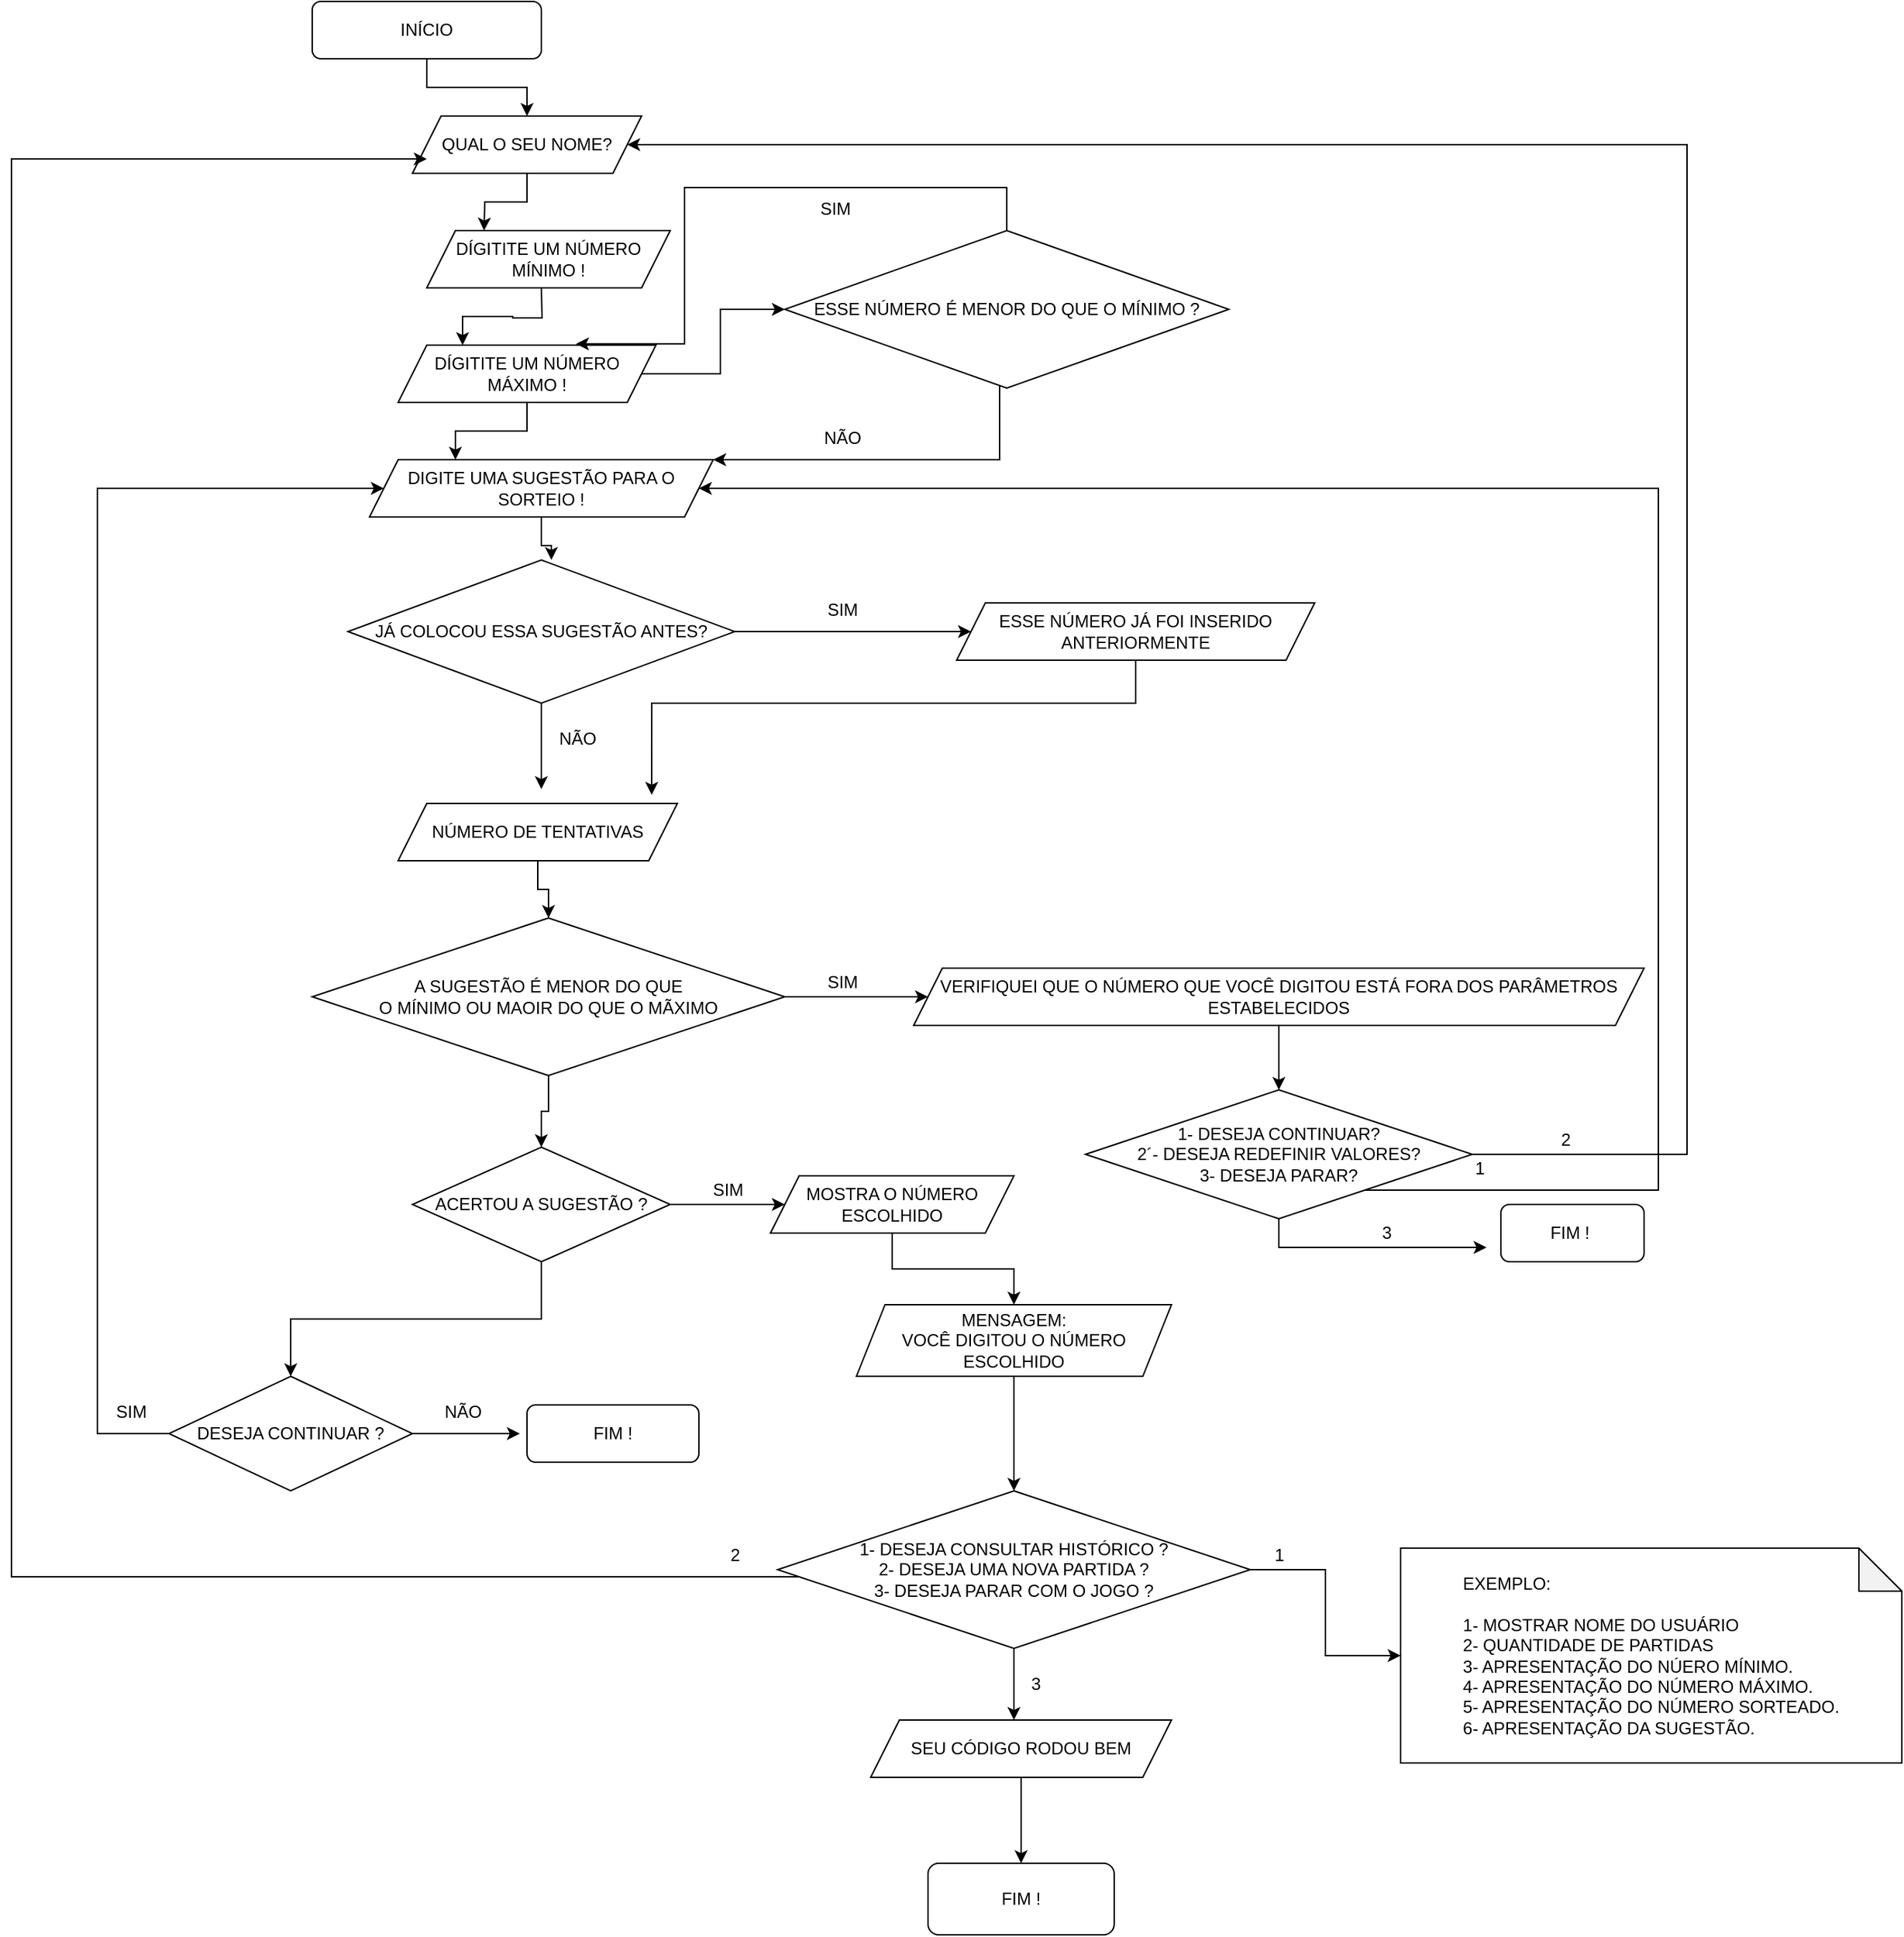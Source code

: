 <mxfile version="21.6.9" type="device">
  <diagram name="Página-1" id="cUBIWBzohNY9VUsG8JmL">
    <mxGraphModel dx="3354" dy="1123" grid="1" gridSize="10" guides="1" tooltips="1" connect="1" arrows="1" fold="1" page="0" pageScale="1" pageWidth="827" pageHeight="1169" math="0" shadow="0">
      <root>
        <mxCell id="0" />
        <mxCell id="1" parent="0" />
        <mxCell id="OSPAsANx50Icq4YQqGul-46" style="edgeStyle=orthogonalEdgeStyle;rounded=0;orthogonalLoop=1;jettySize=auto;html=1;entryX=0.5;entryY=0;entryDx=0;entryDy=0;" parent="1" source="OSPAsANx50Icq4YQqGul-30" target="OSPAsANx50Icq4YQqGul-32" edge="1">
          <mxGeometry relative="1" as="geometry" />
        </mxCell>
        <mxCell id="OSPAsANx50Icq4YQqGul-30" value="INÍCIO" style="rounded=1;whiteSpace=wrap;html=1;" parent="1" vertex="1">
          <mxGeometry x="-1680" y="-320" width="160" height="40" as="geometry" />
        </mxCell>
        <mxCell id="OSPAsANx50Icq4YQqGul-41" style="edgeStyle=orthogonalEdgeStyle;rounded=0;orthogonalLoop=1;jettySize=auto;html=1;entryX=0.25;entryY=0;entryDx=0;entryDy=0;" parent="1" source="OSPAsANx50Icq4YQqGul-32" edge="1">
          <mxGeometry relative="1" as="geometry">
            <mxPoint x="-1560" y="-160" as="targetPoint" />
          </mxGeometry>
        </mxCell>
        <mxCell id="OSPAsANx50Icq4YQqGul-32" value="QUAL O SEU NOME?" style="shape=parallelogram;perimeter=parallelogramPerimeter;whiteSpace=wrap;html=1;fixedSize=1;" parent="1" vertex="1">
          <mxGeometry x="-1610" y="-240" width="160" height="40" as="geometry" />
        </mxCell>
        <mxCell id="OSPAsANx50Icq4YQqGul-44" style="edgeStyle=orthogonalEdgeStyle;rounded=0;orthogonalLoop=1;jettySize=auto;html=1;entryX=0.25;entryY=0;entryDx=0;entryDy=0;" parent="1" source="OSPAsANx50Icq4YQqGul-36" target="OSPAsANx50Icq4YQqGul-39" edge="1">
          <mxGeometry relative="1" as="geometry" />
        </mxCell>
        <mxCell id="_7wo9D77_y9qVSJ9c9jU-2" style="edgeStyle=orthogonalEdgeStyle;rounded=0;orthogonalLoop=1;jettySize=auto;html=1;" edge="1" parent="1" source="OSPAsANx50Icq4YQqGul-36" target="_7wo9D77_y9qVSJ9c9jU-1">
          <mxGeometry relative="1" as="geometry" />
        </mxCell>
        <mxCell id="OSPAsANx50Icq4YQqGul-36" value="DÍGITITE UM NÚMERO MÁXIMO !" style="shape=parallelogram;perimeter=parallelogramPerimeter;whiteSpace=wrap;html=1;fixedSize=1;" parent="1" vertex="1">
          <mxGeometry x="-1620" y="-80" width="180" height="40" as="geometry" />
        </mxCell>
        <mxCell id="OSPAsANx50Icq4YQqGul-42" style="edgeStyle=orthogonalEdgeStyle;rounded=0;orthogonalLoop=1;jettySize=auto;html=1;entryX=0.25;entryY=0;entryDx=0;entryDy=0;" parent="1" target="OSPAsANx50Icq4YQqGul-36" edge="1">
          <mxGeometry relative="1" as="geometry">
            <mxPoint x="-1520" y="-120" as="sourcePoint" />
          </mxGeometry>
        </mxCell>
        <mxCell id="OSPAsANx50Icq4YQqGul-49" style="edgeStyle=orthogonalEdgeStyle;rounded=0;orthogonalLoop=1;jettySize=auto;html=1;entryX=0.526;entryY=0;entryDx=0;entryDy=0;entryPerimeter=0;" parent="1" source="OSPAsANx50Icq4YQqGul-39" target="OSPAsANx50Icq4YQqGul-48" edge="1">
          <mxGeometry relative="1" as="geometry" />
        </mxCell>
        <mxCell id="OSPAsANx50Icq4YQqGul-39" value="DIGITE UMA SUGESTÃO PARA O SORTEIO !" style="shape=parallelogram;perimeter=parallelogramPerimeter;whiteSpace=wrap;html=1;fixedSize=1;" parent="1" vertex="1">
          <mxGeometry x="-1640" width="240" height="40" as="geometry" />
        </mxCell>
        <mxCell id="OSPAsANx50Icq4YQqGul-47" value="DÍGITITE UM NÚMERO MÍNIMO !" style="shape=parallelogram;perimeter=parallelogramPerimeter;whiteSpace=wrap;html=1;fixedSize=1;" parent="1" vertex="1">
          <mxGeometry x="-1600" y="-160" width="170" height="40" as="geometry" />
        </mxCell>
        <mxCell id="OSPAsANx50Icq4YQqGul-52" style="edgeStyle=orthogonalEdgeStyle;rounded=0;orthogonalLoop=1;jettySize=auto;html=1;" parent="1" source="OSPAsANx50Icq4YQqGul-48" target="OSPAsANx50Icq4YQqGul-51" edge="1">
          <mxGeometry relative="1" as="geometry" />
        </mxCell>
        <mxCell id="OSPAsANx50Icq4YQqGul-55" style="edgeStyle=orthogonalEdgeStyle;rounded=0;orthogonalLoop=1;jettySize=auto;html=1;" parent="1" source="OSPAsANx50Icq4YQqGul-48" edge="1">
          <mxGeometry relative="1" as="geometry">
            <mxPoint x="-1520" y="230" as="targetPoint" />
          </mxGeometry>
        </mxCell>
        <mxCell id="OSPAsANx50Icq4YQqGul-48" value="JÁ COLOCOU ESSA SUGESTÃO ANTES?" style="rhombus;whiteSpace=wrap;html=1;" parent="1" vertex="1">
          <mxGeometry x="-1655" y="70" width="270" height="100" as="geometry" />
        </mxCell>
        <mxCell id="OSPAsANx50Icq4YQqGul-58" style="edgeStyle=orthogonalEdgeStyle;rounded=0;orthogonalLoop=1;jettySize=auto;html=1;entryX=0.908;entryY=-0.15;entryDx=0;entryDy=0;entryPerimeter=0;" parent="1" source="OSPAsANx50Icq4YQqGul-51" target="OSPAsANx50Icq4YQqGul-54" edge="1">
          <mxGeometry relative="1" as="geometry">
            <Array as="points">
              <mxPoint x="-1105" y="170" />
              <mxPoint x="-1443" y="170" />
            </Array>
          </mxGeometry>
        </mxCell>
        <mxCell id="OSPAsANx50Icq4YQqGul-51" value="ESSE NÚMERO JÁ FOI INSERIDO ANTERIORMENTE" style="shape=parallelogram;perimeter=parallelogramPerimeter;whiteSpace=wrap;html=1;fixedSize=1;" parent="1" vertex="1">
          <mxGeometry x="-1230" y="100" width="250" height="40" as="geometry" />
        </mxCell>
        <mxCell id="OSPAsANx50Icq4YQqGul-53" value="SIM" style="text;html=1;align=center;verticalAlign=middle;resizable=0;points=[];autosize=1;strokeColor=none;fillColor=none;" parent="1" vertex="1">
          <mxGeometry x="-1330" y="90" width="40" height="30" as="geometry" />
        </mxCell>
        <mxCell id="OSPAsANx50Icq4YQqGul-63" style="edgeStyle=orthogonalEdgeStyle;rounded=0;orthogonalLoop=1;jettySize=auto;html=1;" parent="1" source="OSPAsANx50Icq4YQqGul-54" target="OSPAsANx50Icq4YQqGul-61" edge="1">
          <mxGeometry relative="1" as="geometry" />
        </mxCell>
        <mxCell id="OSPAsANx50Icq4YQqGul-54" value="NÚMERO DE TENTATIVAS" style="shape=parallelogram;perimeter=parallelogramPerimeter;whiteSpace=wrap;html=1;fixedSize=1;" parent="1" vertex="1">
          <mxGeometry x="-1620" y="240" width="195" height="40" as="geometry" />
        </mxCell>
        <mxCell id="OSPAsANx50Icq4YQqGul-56" value="NÃO" style="text;html=1;align=center;verticalAlign=middle;resizable=0;points=[];autosize=1;strokeColor=none;fillColor=none;" parent="1" vertex="1">
          <mxGeometry x="-1520" y="180" width="50" height="30" as="geometry" />
        </mxCell>
        <mxCell id="OSPAsANx50Icq4YQqGul-65" style="edgeStyle=orthogonalEdgeStyle;rounded=0;orthogonalLoop=1;jettySize=auto;html=1;" parent="1" source="OSPAsANx50Icq4YQqGul-61" target="OSPAsANx50Icq4YQqGul-64" edge="1">
          <mxGeometry relative="1" as="geometry" />
        </mxCell>
        <mxCell id="OSPAsANx50Icq4YQqGul-84" style="edgeStyle=orthogonalEdgeStyle;rounded=0;orthogonalLoop=1;jettySize=auto;html=1;" parent="1" source="OSPAsANx50Icq4YQqGul-61" target="OSPAsANx50Icq4YQqGul-83" edge="1">
          <mxGeometry relative="1" as="geometry" />
        </mxCell>
        <mxCell id="OSPAsANx50Icq4YQqGul-61" value="A SUGESTÃO É MENOR DO QUE &lt;br&gt;O MÍNIMO OU MAOIR DO QUE O MÃXIMO" style="rhombus;whiteSpace=wrap;html=1;" parent="1" vertex="1">
          <mxGeometry x="-1680" y="320" width="330" height="110" as="geometry" />
        </mxCell>
        <mxCell id="OSPAsANx50Icq4YQqGul-69" style="edgeStyle=orthogonalEdgeStyle;rounded=0;orthogonalLoop=1;jettySize=auto;html=1;entryX=0.5;entryY=0;entryDx=0;entryDy=0;" parent="1" source="OSPAsANx50Icq4YQqGul-64" target="OSPAsANx50Icq4YQqGul-68" edge="1">
          <mxGeometry relative="1" as="geometry" />
        </mxCell>
        <mxCell id="OSPAsANx50Icq4YQqGul-64" value="VERIFIQUEI QUE O NÚMERO QUE VOCÊ DIGITOU ESTÁ FORA DOS PARÂMETROS ESTABELECIDOS" style="shape=parallelogram;perimeter=parallelogramPerimeter;whiteSpace=wrap;html=1;fixedSize=1;" parent="1" vertex="1">
          <mxGeometry x="-1260" y="355" width="510" height="40" as="geometry" />
        </mxCell>
        <mxCell id="OSPAsANx50Icq4YQqGul-66" value="SIM&lt;br&gt;" style="text;html=1;align=center;verticalAlign=middle;resizable=0;points=[];autosize=1;strokeColor=none;fillColor=none;" parent="1" vertex="1">
          <mxGeometry x="-1330" y="350" width="40" height="30" as="geometry" />
        </mxCell>
        <mxCell id="OSPAsANx50Icq4YQqGul-71" style="edgeStyle=orthogonalEdgeStyle;rounded=0;orthogonalLoop=1;jettySize=auto;html=1;" parent="1" source="OSPAsANx50Icq4YQqGul-68" target="OSPAsANx50Icq4YQqGul-32" edge="1">
          <mxGeometry relative="1" as="geometry">
            <Array as="points">
              <mxPoint x="-720" y="485" />
              <mxPoint x="-720" y="-220" />
            </Array>
          </mxGeometry>
        </mxCell>
        <mxCell id="OSPAsANx50Icq4YQqGul-76" style="edgeStyle=orthogonalEdgeStyle;rounded=0;orthogonalLoop=1;jettySize=auto;html=1;" parent="1" source="OSPAsANx50Icq4YQqGul-68" edge="1">
          <mxGeometry relative="1" as="geometry">
            <mxPoint x="-860" y="550" as="targetPoint" />
            <Array as="points">
              <mxPoint x="-1005" y="550" />
            </Array>
          </mxGeometry>
        </mxCell>
        <mxCell id="OSPAsANx50Icq4YQqGul-81" style="edgeStyle=orthogonalEdgeStyle;rounded=0;orthogonalLoop=1;jettySize=auto;html=1;" parent="1" source="OSPAsANx50Icq4YQqGul-68" target="OSPAsANx50Icq4YQqGul-39" edge="1">
          <mxGeometry relative="1" as="geometry">
            <Array as="points">
              <mxPoint x="-740" y="510" />
              <mxPoint x="-740" y="20" />
            </Array>
          </mxGeometry>
        </mxCell>
        <mxCell id="OSPAsANx50Icq4YQqGul-68" value="1- DESEJA CONTINUAR?&lt;br&gt;2´- DESEJA REDEFINIR VALORES?&lt;br&gt;3- DESEJA PARAR?" style="rhombus;whiteSpace=wrap;html=1;" parent="1" vertex="1">
          <mxGeometry x="-1140" y="440" width="270" height="90" as="geometry" />
        </mxCell>
        <mxCell id="OSPAsANx50Icq4YQqGul-75" value="FIM !&amp;nbsp;" style="rounded=1;whiteSpace=wrap;html=1;" parent="1" vertex="1">
          <mxGeometry x="-850" y="520" width="100" height="40" as="geometry" />
        </mxCell>
        <mxCell id="OSPAsANx50Icq4YQqGul-77" value="3" style="text;html=1;align=center;verticalAlign=middle;resizable=0;points=[];autosize=1;strokeColor=none;fillColor=none;" parent="1" vertex="1">
          <mxGeometry x="-945" y="525" width="30" height="30" as="geometry" />
        </mxCell>
        <mxCell id="OSPAsANx50Icq4YQqGul-78" value="2" style="text;html=1;align=center;verticalAlign=middle;resizable=0;points=[];autosize=1;strokeColor=none;fillColor=none;" parent="1" vertex="1">
          <mxGeometry x="-820" y="460" width="30" height="30" as="geometry" />
        </mxCell>
        <mxCell id="OSPAsANx50Icq4YQqGul-82" value="1" style="text;html=1;align=center;verticalAlign=middle;resizable=0;points=[];autosize=1;strokeColor=none;fillColor=none;" parent="1" vertex="1">
          <mxGeometry x="-880" y="480" width="30" height="30" as="geometry" />
        </mxCell>
        <mxCell id="OSPAsANx50Icq4YQqGul-87" style="edgeStyle=orthogonalEdgeStyle;rounded=0;orthogonalLoop=1;jettySize=auto;html=1;" parent="1" source="OSPAsANx50Icq4YQqGul-83" target="OSPAsANx50Icq4YQqGul-85" edge="1">
          <mxGeometry relative="1" as="geometry" />
        </mxCell>
        <mxCell id="OSPAsANx50Icq4YQqGul-94" style="edgeStyle=orthogonalEdgeStyle;rounded=0;orthogonalLoop=1;jettySize=auto;html=1;entryX=0.5;entryY=0;entryDx=0;entryDy=0;" parent="1" source="OSPAsANx50Icq4YQqGul-83" target="OSPAsANx50Icq4YQqGul-93" edge="1">
          <mxGeometry relative="1" as="geometry" />
        </mxCell>
        <mxCell id="OSPAsANx50Icq4YQqGul-83" value="ACERTOU A SUGESTÃO ?" style="rhombus;whiteSpace=wrap;html=1;" parent="1" vertex="1">
          <mxGeometry x="-1610" y="480" width="180" height="80" as="geometry" />
        </mxCell>
        <mxCell id="OSPAsANx50Icq4YQqGul-90" style="edgeStyle=orthogonalEdgeStyle;rounded=0;orthogonalLoop=1;jettySize=auto;html=1;entryX=0.5;entryY=0;entryDx=0;entryDy=0;" parent="1" source="OSPAsANx50Icq4YQqGul-85" target="OSPAsANx50Icq4YQqGul-89" edge="1">
          <mxGeometry relative="1" as="geometry" />
        </mxCell>
        <mxCell id="OSPAsANx50Icq4YQqGul-85" value="MOSTRA O NÚMERO ESCOLHIDO" style="shape=parallelogram;perimeter=parallelogramPerimeter;whiteSpace=wrap;html=1;fixedSize=1;" parent="1" vertex="1">
          <mxGeometry x="-1360" y="500" width="170" height="40" as="geometry" />
        </mxCell>
        <mxCell id="OSPAsANx50Icq4YQqGul-88" value="SIM" style="text;html=1;align=center;verticalAlign=middle;resizable=0;points=[];autosize=1;strokeColor=none;fillColor=none;" parent="1" vertex="1">
          <mxGeometry x="-1410" y="495" width="40" height="30" as="geometry" />
        </mxCell>
        <mxCell id="4m3Lo341_i1Aaa2ARZxw-1" style="edgeStyle=orthogonalEdgeStyle;rounded=0;orthogonalLoop=1;jettySize=auto;html=1;entryX=0.5;entryY=0;entryDx=0;entryDy=0;" parent="1" source="OSPAsANx50Icq4YQqGul-89" target="OSPAsANx50Icq4YQqGul-105" edge="1">
          <mxGeometry relative="1" as="geometry" />
        </mxCell>
        <mxCell id="OSPAsANx50Icq4YQqGul-89" value="MENSAGEM: &lt;br&gt;VOCÊ DIGITOU O NÚMERO ESCOLHIDO" style="shape=parallelogram;perimeter=parallelogramPerimeter;whiteSpace=wrap;html=1;fixedSize=1;" parent="1" vertex="1">
          <mxGeometry x="-1300" y="590" width="220" height="50" as="geometry" />
        </mxCell>
        <mxCell id="OSPAsANx50Icq4YQqGul-98" style="edgeStyle=orthogonalEdgeStyle;rounded=0;orthogonalLoop=1;jettySize=auto;html=1;entryX=0;entryY=0.5;entryDx=0;entryDy=0;" parent="1" source="OSPAsANx50Icq4YQqGul-93" edge="1">
          <mxGeometry relative="1" as="geometry">
            <mxPoint x="-1535" y="680" as="targetPoint" />
          </mxGeometry>
        </mxCell>
        <mxCell id="OSPAsANx50Icq4YQqGul-103" style="edgeStyle=orthogonalEdgeStyle;rounded=0;orthogonalLoop=1;jettySize=auto;html=1;" parent="1" source="OSPAsANx50Icq4YQqGul-93" target="OSPAsANx50Icq4YQqGul-39" edge="1">
          <mxGeometry relative="1" as="geometry">
            <Array as="points">
              <mxPoint x="-1830" y="680" />
              <mxPoint x="-1830" y="20" />
            </Array>
          </mxGeometry>
        </mxCell>
        <mxCell id="OSPAsANx50Icq4YQqGul-93" value="DESEJA CONTINUAR ?" style="rhombus;whiteSpace=wrap;html=1;" parent="1" vertex="1">
          <mxGeometry x="-1780" y="640" width="170" height="80" as="geometry" />
        </mxCell>
        <mxCell id="OSPAsANx50Icq4YQqGul-99" value="NÃO" style="text;html=1;align=center;verticalAlign=middle;resizable=0;points=[];autosize=1;strokeColor=none;fillColor=none;" parent="1" vertex="1">
          <mxGeometry x="-1600" y="650" width="50" height="30" as="geometry" />
        </mxCell>
        <mxCell id="OSPAsANx50Icq4YQqGul-104" value="FIM !" style="rounded=1;whiteSpace=wrap;html=1;" parent="1" vertex="1">
          <mxGeometry x="-1530" y="660" width="120" height="40" as="geometry" />
        </mxCell>
        <mxCell id="4m3Lo341_i1Aaa2ARZxw-2" style="edgeStyle=orthogonalEdgeStyle;rounded=0;orthogonalLoop=1;jettySize=auto;html=1;" parent="1" source="OSPAsANx50Icq4YQqGul-105" target="OSPAsANx50Icq4YQqGul-109" edge="1">
          <mxGeometry relative="1" as="geometry" />
        </mxCell>
        <mxCell id="4m3Lo341_i1Aaa2ARZxw-4" style="edgeStyle=orthogonalEdgeStyle;rounded=0;orthogonalLoop=1;jettySize=auto;html=1;" parent="1" edge="1">
          <mxGeometry relative="1" as="geometry">
            <mxPoint x="-1340" y="780" as="sourcePoint" />
            <mxPoint x="-1600" y="-210.0" as="targetPoint" />
            <Array as="points">
              <mxPoint x="-1890" y="780" />
              <mxPoint x="-1890" y="-210" />
            </Array>
          </mxGeometry>
        </mxCell>
        <mxCell id="OSPAsANx50Icq4YQqGul-105" value="1- DESEJA CONSULTAR HISTÓRICO ?&lt;br&gt;2- DESEJA UMA NOVA PARTIDA ?&lt;br&gt;3- DESEJA PARAR COM O JOGO ?" style="rhombus;whiteSpace=wrap;html=1;" parent="1" vertex="1">
          <mxGeometry x="-1355" y="720" width="330" height="110" as="geometry" />
        </mxCell>
        <mxCell id="OSPAsANx50Icq4YQqGul-109" value="&lt;div style=&quot;text-align: justify;&quot;&gt;&lt;span style=&quot;background-color: initial;&quot;&gt;EXEMPLO:&lt;/span&gt;&lt;/div&gt;&lt;div style=&quot;text-align: justify;&quot;&gt;&lt;br&gt;&lt;/div&gt;&lt;div style=&quot;text-align: justify;&quot;&gt;&lt;span style=&quot;background-color: initial;&quot;&gt;1- MOSTRAR NOME DO USUÁRIO&lt;/span&gt;&lt;/div&gt;&lt;div style=&quot;text-align: justify;&quot;&gt;&lt;span style=&quot;background-color: initial;&quot;&gt;2- QUANTIDADE DE PARTIDAS&lt;/span&gt;&lt;/div&gt;&lt;div style=&quot;text-align: justify;&quot;&gt;&lt;span style=&quot;background-color: initial;&quot;&gt;3- APRESENTAÇÃO DO NÚERO MÍNIMO.&lt;/span&gt;&lt;/div&gt;&lt;div style=&quot;text-align: justify;&quot;&gt;&lt;span style=&quot;background-color: initial;&quot;&gt;4- APRESENTAÇÃO DO NÚMERO MÁXIMO.&lt;/span&gt;&lt;/div&gt;&lt;div style=&quot;text-align: justify;&quot;&gt;&lt;span style=&quot;background-color: initial;&quot;&gt;5- APRESENTAÇÃO DO NÚMERO SORTEADO.&lt;/span&gt;&lt;/div&gt;&lt;div style=&quot;text-align: justify;&quot;&gt;&lt;span style=&quot;background-color: initial;&quot;&gt;6- APRESENTAÇÃO DA SUGESTÃO.&lt;/span&gt;&lt;/div&gt;" style="shape=note;whiteSpace=wrap;html=1;backgroundOutline=1;darkOpacity=0.05;" parent="1" vertex="1">
          <mxGeometry x="-920" y="760" width="350" height="150" as="geometry" />
        </mxCell>
        <mxCell id="4m3Lo341_i1Aaa2ARZxw-9" value="SIM&amp;nbsp;" style="text;html=1;align=center;verticalAlign=middle;resizable=0;points=[];autosize=1;strokeColor=none;fillColor=none;" parent="1" vertex="1">
          <mxGeometry x="-1830" y="650" width="50" height="30" as="geometry" />
        </mxCell>
        <mxCell id="4m3Lo341_i1Aaa2ARZxw-11" value="3" style="text;html=1;align=center;verticalAlign=middle;resizable=0;points=[];autosize=1;strokeColor=none;fillColor=none;" parent="1" vertex="1">
          <mxGeometry x="-1190" y="840" width="30" height="30" as="geometry" />
        </mxCell>
        <mxCell id="4m3Lo341_i1Aaa2ARZxw-12" value="2" style="text;html=1;align=center;verticalAlign=middle;resizable=0;points=[];autosize=1;strokeColor=none;fillColor=none;" parent="1" vertex="1">
          <mxGeometry x="-1400" y="750" width="30" height="30" as="geometry" />
        </mxCell>
        <mxCell id="4m3Lo341_i1Aaa2ARZxw-22" style="edgeStyle=orthogonalEdgeStyle;rounded=0;orthogonalLoop=1;jettySize=auto;html=1;entryX=0.5;entryY=0;entryDx=0;entryDy=0;" parent="1" source="4m3Lo341_i1Aaa2ARZxw-14" target="4m3Lo341_i1Aaa2ARZxw-20" edge="1">
          <mxGeometry relative="1" as="geometry" />
        </mxCell>
        <mxCell id="4m3Lo341_i1Aaa2ARZxw-14" value="SEU CÓDIGO RODOU BEM" style="shape=parallelogram;perimeter=parallelogramPerimeter;whiteSpace=wrap;html=1;fixedSize=1;" parent="1" vertex="1">
          <mxGeometry x="-1290" y="880" width="210" height="40" as="geometry" />
        </mxCell>
        <mxCell id="4m3Lo341_i1Aaa2ARZxw-16" value="" style="endArrow=classic;html=1;rounded=0;" parent="1" source="OSPAsANx50Icq4YQqGul-105" edge="1">
          <mxGeometry width="50" height="50" relative="1" as="geometry">
            <mxPoint x="-1270" y="870" as="sourcePoint" />
            <mxPoint x="-1190" y="880" as="targetPoint" />
          </mxGeometry>
        </mxCell>
        <mxCell id="4m3Lo341_i1Aaa2ARZxw-19" value="1" style="text;html=1;align=center;verticalAlign=middle;resizable=0;points=[];autosize=1;strokeColor=none;fillColor=none;" parent="1" vertex="1">
          <mxGeometry x="-1020" y="750" width="30" height="30" as="geometry" />
        </mxCell>
        <mxCell id="4m3Lo341_i1Aaa2ARZxw-20" value="FIM !" style="rounded=1;whiteSpace=wrap;html=1;" parent="1" vertex="1">
          <mxGeometry x="-1250" y="980" width="130" height="50" as="geometry" />
        </mxCell>
        <mxCell id="_7wo9D77_y9qVSJ9c9jU-4" style="edgeStyle=orthogonalEdgeStyle;rounded=0;orthogonalLoop=1;jettySize=auto;html=1;entryX=1;entryY=0;entryDx=0;entryDy=0;" edge="1" parent="1" source="_7wo9D77_y9qVSJ9c9jU-1" target="OSPAsANx50Icq4YQqGul-39">
          <mxGeometry relative="1" as="geometry">
            <Array as="points">
              <mxPoint x="-1200" />
            </Array>
          </mxGeometry>
        </mxCell>
        <mxCell id="_7wo9D77_y9qVSJ9c9jU-7" style="edgeStyle=orthogonalEdgeStyle;rounded=0;orthogonalLoop=1;jettySize=auto;html=1;entryX=0.69;entryY=-0.022;entryDx=0;entryDy=0;entryPerimeter=0;" edge="1" parent="1" source="_7wo9D77_y9qVSJ9c9jU-1" target="OSPAsANx50Icq4YQqGul-36">
          <mxGeometry relative="1" as="geometry">
            <Array as="points">
              <mxPoint x="-1195" y="-190" />
              <mxPoint x="-1420" y="-190" />
              <mxPoint x="-1420" y="-81" />
            </Array>
          </mxGeometry>
        </mxCell>
        <mxCell id="_7wo9D77_y9qVSJ9c9jU-1" value="ESSE NÚMERO É MENOR DO QUE O MÍNIMO ?" style="rhombus;whiteSpace=wrap;html=1;" vertex="1" parent="1">
          <mxGeometry x="-1350" y="-160" width="310" height="110" as="geometry" />
        </mxCell>
        <mxCell id="_7wo9D77_y9qVSJ9c9jU-5" value="NÃO" style="text;html=1;align=center;verticalAlign=middle;resizable=0;points=[];autosize=1;strokeColor=none;fillColor=none;" vertex="1" parent="1">
          <mxGeometry x="-1335" y="-30" width="50" height="30" as="geometry" />
        </mxCell>
        <mxCell id="_7wo9D77_y9qVSJ9c9jU-8" value="SIM" style="text;html=1;align=center;verticalAlign=middle;resizable=0;points=[];autosize=1;strokeColor=none;fillColor=none;" vertex="1" parent="1">
          <mxGeometry x="-1335" y="-190" width="40" height="30" as="geometry" />
        </mxCell>
      </root>
    </mxGraphModel>
  </diagram>
</mxfile>
